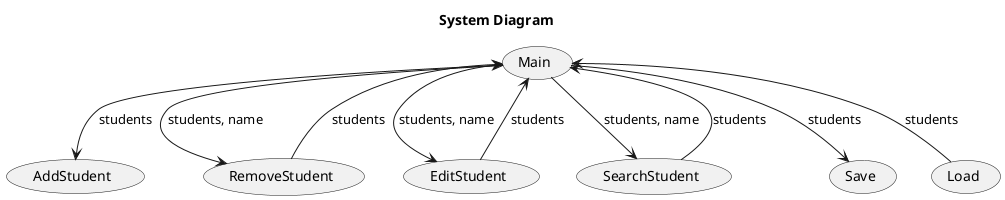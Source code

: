 @startuml
title System Diagram

(Main) <--> (AddStudent) : students

(Main) --> (RemoveStudent) : students, name
(RemoveStudent) --> (Main): students

(Main) --> (EditStudent) : students, name
(EditStudent) --> (Main) : students

(Main) --> (SearchStudent) : students, name
(SearchStudent) --> (Main) : students

(Main) --> (Save) : students
(Main) <-- (Load) : students

@enduml
